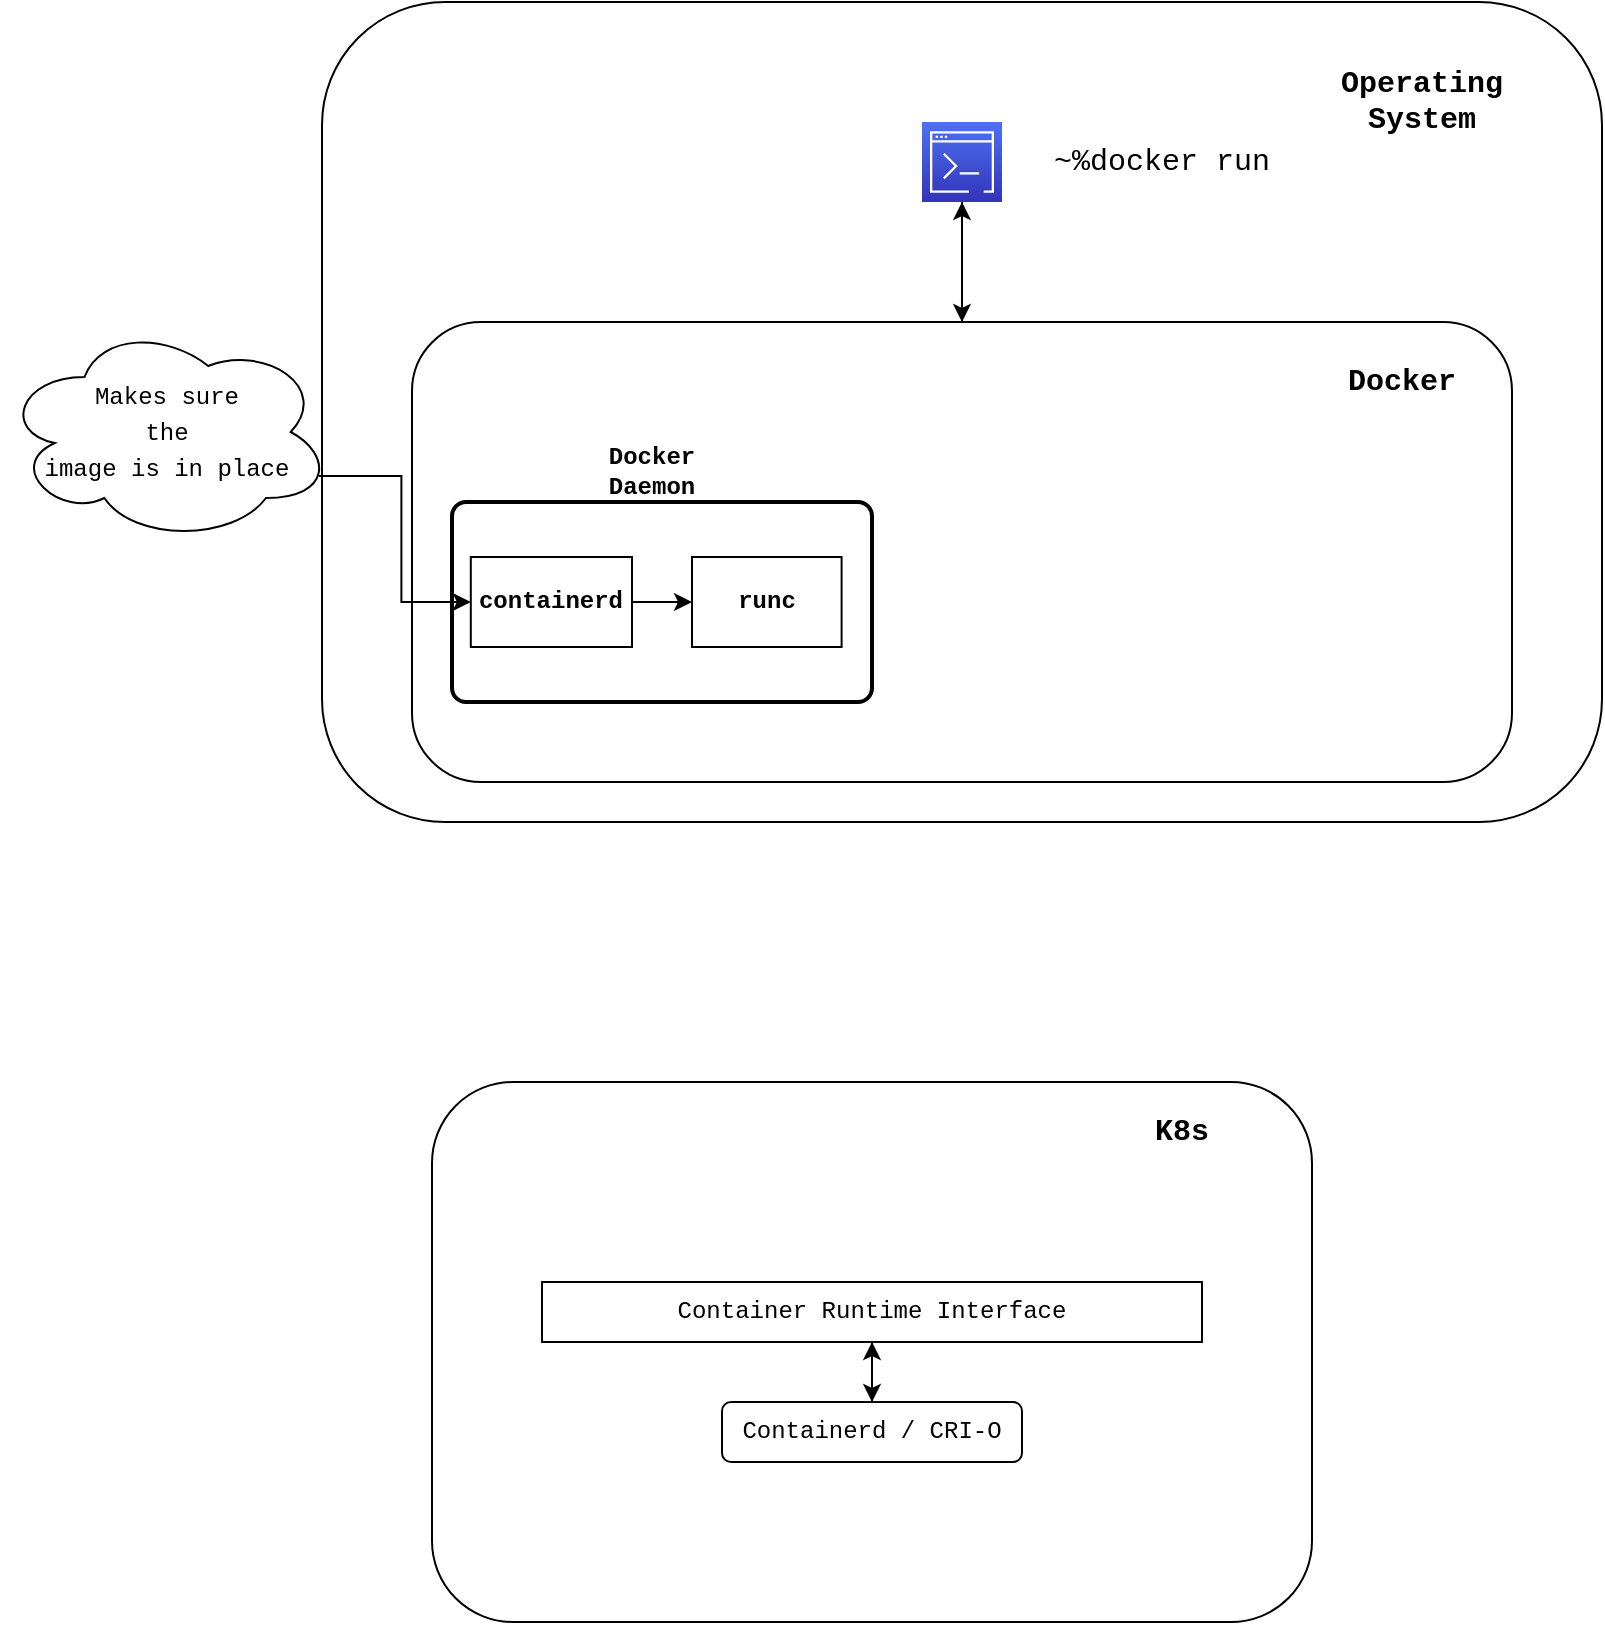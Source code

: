 <mxfile version="16.2.4" type="github"><diagram id="ZmlQ_TFy7CucaDjvUuCD" name="Page-1"><mxGraphModel dx="946" dy="496" grid="1" gridSize="10" guides="1" tooltips="1" connect="1" arrows="1" fold="1" page="1" pageScale="1" pageWidth="850" pageHeight="1100" math="0" shadow="0"><root><mxCell id="0"/><mxCell id="1" parent="0"/><mxCell id="U9pP8kNKozE37-5D70lZ-22" value="" style="rounded=1;whiteSpace=wrap;html=1;fontFamily=Courier New;fontSize=12;" vertex="1" parent="1"><mxGeometry x="215" y="640" width="440" height="270" as="geometry"/></mxCell><mxCell id="U9pP8kNKozE37-5D70lZ-1" value="" style="rounded=1;whiteSpace=wrap;html=1;" vertex="1" parent="1"><mxGeometry x="160" y="100" width="640" height="410" as="geometry"/></mxCell><mxCell id="U9pP8kNKozE37-5D70lZ-18" style="edgeStyle=orthogonalEdgeStyle;rounded=0;orthogonalLoop=1;jettySize=auto;html=1;exitX=0.5;exitY=0;exitDx=0;exitDy=0;fontFamily=Courier New;fontSize=15;" edge="1" parent="1" source="nst-GWIj9LCs4NaUT7F3-15"><mxGeometry relative="1" as="geometry"><mxPoint x="480" y="200" as="targetPoint"/></mxGeometry></mxCell><mxCell id="nst-GWIj9LCs4NaUT7F3-15" value="" style="rounded=1;html=1;whiteSpace=wrap;labelPosition=center;verticalLabelPosition=top;align=center;verticalAlign=bottom;" parent="1" vertex="1"><mxGeometry x="205" y="260" width="550" height="230" as="geometry"/></mxCell><mxCell id="U9pP8kNKozE37-5D70lZ-13" style="edgeStyle=orthogonalEdgeStyle;rounded=0;orthogonalLoop=1;jettySize=auto;html=1;exitX=0.5;exitY=1;exitDx=0;exitDy=0;exitPerimeter=0;fontFamily=Courier New;" edge="1" parent="1" source="U9pP8kNKozE37-5D70lZ-2" target="nst-GWIj9LCs4NaUT7F3-15"><mxGeometry relative="1" as="geometry"/></mxCell><mxCell id="U9pP8kNKozE37-5D70lZ-2" value="" style="sketch=0;points=[[0,0,0],[0.25,0,0],[0.5,0,0],[0.75,0,0],[1,0,0],[0,1,0],[0.25,1,0],[0.5,1,0],[0.75,1,0],[1,1,0],[0,0.25,0],[0,0.5,0],[0,0.75,0],[1,0.25,0],[1,0.5,0],[1,0.75,0]];outlineConnect=0;fontColor=#232F3E;gradientColor=#4D72F3;gradientDirection=north;fillColor=#3334B9;strokeColor=#ffffff;dashed=0;verticalLabelPosition=bottom;verticalAlign=top;align=center;html=1;fontSize=12;fontStyle=0;aspect=fixed;shape=mxgraph.aws4.resourceIcon;resIcon=mxgraph.aws4.command_line_interface;" vertex="1" parent="1"><mxGeometry x="460" y="160" width="40" height="40" as="geometry"/></mxCell><mxCell id="U9pP8kNKozE37-5D70lZ-5" value="&lt;b&gt;Docker Daemon&lt;/b&gt;" style="text;html=1;strokeColor=none;fillColor=none;align=center;verticalAlign=middle;whiteSpace=wrap;rounded=0;fontFamily=Courier New;" vertex="1" parent="1"><mxGeometry x="295" y="320" width="60" height="30" as="geometry"/></mxCell><mxCell id="U9pP8kNKozE37-5D70lZ-6" value="" style="rounded=1;whiteSpace=wrap;html=1;absoluteArcSize=1;arcSize=14;strokeWidth=2;fontFamily=Courier New;" vertex="1" parent="1"><mxGeometry x="225" y="350" width="210" height="100" as="geometry"/></mxCell><mxCell id="U9pP8kNKozE37-5D70lZ-10" style="edgeStyle=orthogonalEdgeStyle;rounded=0;orthogonalLoop=1;jettySize=auto;html=1;exitX=1;exitY=0.5;exitDx=0;exitDy=0;entryX=0;entryY=0.5;entryDx=0;entryDy=0;fontFamily=Courier New;" edge="1" parent="1" source="U9pP8kNKozE37-5D70lZ-7" target="U9pP8kNKozE37-5D70lZ-9"><mxGeometry relative="1" as="geometry"/></mxCell><mxCell id="U9pP8kNKozE37-5D70lZ-7" value="&lt;b&gt;containerd&lt;/b&gt;" style="html=1;whiteSpace=wrap;container=1;recursiveResize=0;collapsible=0;fontFamily=Courier New;" vertex="1" parent="1"><mxGeometry x="234.4" y="377.5" width="80.6" height="45" as="geometry"/></mxCell><mxCell id="U9pP8kNKozE37-5D70lZ-9" value="&lt;b&gt;runc&lt;/b&gt;" style="html=1;whiteSpace=wrap;container=1;recursiveResize=0;collapsible=0;fontFamily=Courier New;" vertex="1" parent="1"><mxGeometry x="345" y="377.5" width="74.8" height="45" as="geometry"/></mxCell><mxCell id="U9pP8kNKozE37-5D70lZ-14" value="&lt;b&gt;&lt;font style=&quot;font-size: 15px&quot;&gt;Docker&lt;/font&gt;&lt;/b&gt;" style="text;html=1;strokeColor=none;fillColor=none;align=center;verticalAlign=middle;whiteSpace=wrap;rounded=0;fontFamily=Courier New;" vertex="1" parent="1"><mxGeometry x="665" y="270" width="70" height="40" as="geometry"/></mxCell><mxCell id="U9pP8kNKozE37-5D70lZ-15" value="~%docker run" style="text;html=1;strokeColor=none;fillColor=none;align=center;verticalAlign=middle;whiteSpace=wrap;rounded=0;fontFamily=Courier New;fontSize=15;" vertex="1" parent="1"><mxGeometry x="515" y="165" width="130" height="30" as="geometry"/></mxCell><mxCell id="U9pP8kNKozE37-5D70lZ-17" value="&lt;b&gt;&lt;font style=&quot;font-size: 15px&quot;&gt;Operating System&lt;/font&gt;&lt;/b&gt;" style="text;html=1;strokeColor=none;fillColor=none;align=center;verticalAlign=middle;whiteSpace=wrap;rounded=0;fontFamily=Courier New;" vertex="1" parent="1"><mxGeometry x="675" y="130" width="70" height="40" as="geometry"/></mxCell><mxCell id="U9pP8kNKozE37-5D70lZ-20" style="edgeStyle=orthogonalEdgeStyle;rounded=0;orthogonalLoop=1;jettySize=auto;html=1;exitX=0.96;exitY=0.7;exitDx=0;exitDy=0;exitPerimeter=0;entryX=0;entryY=0.5;entryDx=0;entryDy=0;fontFamily=Courier New;fontSize=15;" edge="1" parent="1" source="U9pP8kNKozE37-5D70lZ-19" target="U9pP8kNKozE37-5D70lZ-7"><mxGeometry relative="1" as="geometry"/></mxCell><mxCell id="U9pP8kNKozE37-5D70lZ-19" value="&lt;font style=&quot;font-size: 12px&quot;&gt;Makes sure&lt;br&gt;the &lt;br&gt;image is in place&lt;/font&gt;" style="ellipse;shape=cloud;whiteSpace=wrap;html=1;fontFamily=Courier New;fontSize=15;" vertex="1" parent="1"><mxGeometry y="260" width="165" height="110" as="geometry"/></mxCell><mxCell id="U9pP8kNKozE37-5D70lZ-25" style="edgeStyle=orthogonalEdgeStyle;rounded=0;orthogonalLoop=1;jettySize=auto;html=1;exitX=0.5;exitY=1;exitDx=0;exitDy=0;entryX=0.5;entryY=0;entryDx=0;entryDy=0;fontFamily=Courier New;fontSize=12;" edge="1" parent="1" source="U9pP8kNKozE37-5D70lZ-21" target="U9pP8kNKozE37-5D70lZ-24"><mxGeometry relative="1" as="geometry"/></mxCell><mxCell id="U9pP8kNKozE37-5D70lZ-21" value="&lt;span&gt;Container Runtime Interface&lt;/span&gt;" style="rounded=0;whiteSpace=wrap;html=1;fontFamily=Courier New;fontSize=12;" vertex="1" parent="1"><mxGeometry x="270" y="740" width="330" height="30" as="geometry"/></mxCell><mxCell id="U9pP8kNKozE37-5D70lZ-26" style="edgeStyle=orthogonalEdgeStyle;rounded=0;orthogonalLoop=1;jettySize=auto;html=1;exitX=0.5;exitY=0;exitDx=0;exitDy=0;fontFamily=Courier New;fontSize=12;" edge="1" parent="1" source="U9pP8kNKozE37-5D70lZ-24"><mxGeometry relative="1" as="geometry"><mxPoint x="435" y="770" as="targetPoint"/></mxGeometry></mxCell><mxCell id="U9pP8kNKozE37-5D70lZ-24" value="Containerd / CRI-O" style="rounded=1;whiteSpace=wrap;html=1;fontFamily=Courier New;fontSize=12;" vertex="1" parent="1"><mxGeometry x="360" y="800" width="150" height="30" as="geometry"/></mxCell><mxCell id="U9pP8kNKozE37-5D70lZ-27" value="&lt;b&gt;&lt;font style=&quot;font-size: 15px&quot;&gt;K8s&lt;/font&gt;&lt;/b&gt;" style="text;html=1;strokeColor=none;fillColor=none;align=center;verticalAlign=middle;whiteSpace=wrap;rounded=0;fontFamily=Courier New;fontSize=12;" vertex="1" parent="1"><mxGeometry x="560" y="650" width="60" height="30" as="geometry"/></mxCell></root></mxGraphModel></diagram></mxfile>